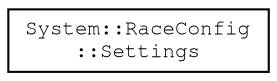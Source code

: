 digraph "Graphical Class Hierarchy"
{
 // LATEX_PDF_SIZE
  edge [fontname="FreeMono",fontsize="10",labelfontname="FreeMono",labelfontsize="10"];
  node [fontname="FreeMono",fontsize="10",shape=record];
  rankdir="LR";
  Node0 [label="System::RaceConfig\l::Settings",height=0.2,width=0.4,color="black", fillcolor="white", style="filled",URL="$struct_system_1_1_race_config_1_1_settings.html",tooltip=" "];
}
